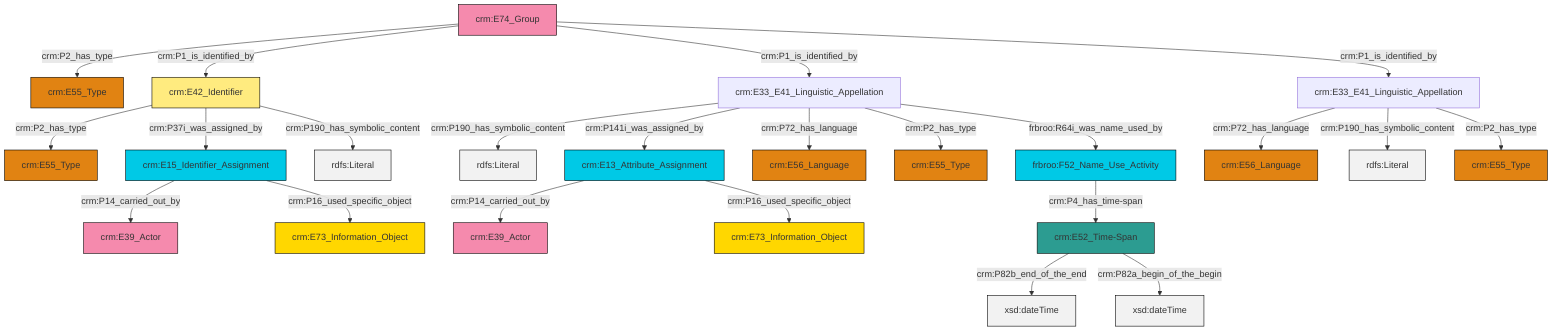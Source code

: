 graph TD
classDef Literal fill:#f2f2f2,stroke:#000000;
classDef CRM_Entity fill:#FFFFFF,stroke:#000000;
classDef Temporal_Entity fill:#00C9E6, stroke:#000000;
classDef Type fill:#E18312, stroke:#000000;
classDef Time-Span fill:#2C9C91, stroke:#000000;
classDef Appellation fill:#FFEB7F, stroke:#000000;
classDef Place fill:#008836, stroke:#000000;
classDef Persistent_Item fill:#B266B2, stroke:#000000;
classDef Conceptual_Object fill:#FFD700, stroke:#000000;
classDef Physical_Thing fill:#D2B48C, stroke:#000000;
classDef Actor fill:#f58aad, stroke:#000000;
classDef PC_Classes fill:#4ce600, stroke:#000000;
classDef Multi fill:#cccccc,stroke:#000000;

6["crm:E74_Group"]:::Actor -->|crm:P2_has_type| 8["crm:E55_Type"]:::Type
15["crm:E33_E41_Linguistic_Appellation"]:::Default -->|crm:P190_has_symbolic_content| 16[rdfs:Literal]:::Literal
6["crm:E74_Group"]:::Actor -->|crm:P1_is_identified_by| 17["crm:E42_Identifier"]:::Appellation
17["crm:E42_Identifier"]:::Appellation -->|crm:P2_has_type| 20["crm:E55_Type"]:::Type
2["crm:E52_Time-Span"]:::Time-Span -->|crm:P82b_end_of_the_end| 21[xsd:dateTime]:::Literal
13["crm:E15_Identifier_Assignment"]:::Temporal_Entity -->|crm:P14_carried_out_by| 4["crm:E39_Actor"]:::Actor
13["crm:E15_Identifier_Assignment"]:::Temporal_Entity -->|crm:P16_used_specific_object| 23["crm:E73_Information_Object"]:::Conceptual_Object
15["crm:E33_E41_Linguistic_Appellation"]:::Default -->|crm:P141i_was_assigned_by| 25["crm:E13_Attribute_Assignment"]:::Temporal_Entity
18["crm:E33_E41_Linguistic_Appellation"]:::Default -->|crm:P72_has_language| 0["crm:E56_Language"]:::Type
18["crm:E33_E41_Linguistic_Appellation"]:::Default -->|crm:P190_has_symbolic_content| 27[rdfs:Literal]:::Literal
9["frbroo:F52_Name_Use_Activity"]:::Temporal_Entity -->|crm:P4_has_time-span| 2["crm:E52_Time-Span"]:::Time-Span
18["crm:E33_E41_Linguistic_Appellation"]:::Default -->|crm:P2_has_type| 31["crm:E55_Type"]:::Type
17["crm:E42_Identifier"]:::Appellation -->|crm:P37i_was_assigned_by| 13["crm:E15_Identifier_Assignment"]:::Temporal_Entity
6["crm:E74_Group"]:::Actor -->|crm:P1_is_identified_by| 15["crm:E33_E41_Linguistic_Appellation"]:::Default
15["crm:E33_E41_Linguistic_Appellation"]:::Default -->|crm:P72_has_language| 32["crm:E56_Language"]:::Type
17["crm:E42_Identifier"]:::Appellation -->|crm:P190_has_symbolic_content| 33[rdfs:Literal]:::Literal
15["crm:E33_E41_Linguistic_Appellation"]:::Default -->|crm:P2_has_type| 11["crm:E55_Type"]:::Type
15["crm:E33_E41_Linguistic_Appellation"]:::Default -->|frbroo:R64i_was_name_used_by| 9["frbroo:F52_Name_Use_Activity"]:::Temporal_Entity
6["crm:E74_Group"]:::Actor -->|crm:P1_is_identified_by| 18["crm:E33_E41_Linguistic_Appellation"]:::Default
2["crm:E52_Time-Span"]:::Time-Span -->|crm:P82a_begin_of_the_begin| 36[xsd:dateTime]:::Literal
25["crm:E13_Attribute_Assignment"]:::Temporal_Entity -->|crm:P14_carried_out_by| 29["crm:E39_Actor"]:::Actor
25["crm:E13_Attribute_Assignment"]:::Temporal_Entity -->|crm:P16_used_specific_object| 38["crm:E73_Information_Object"]:::Conceptual_Object